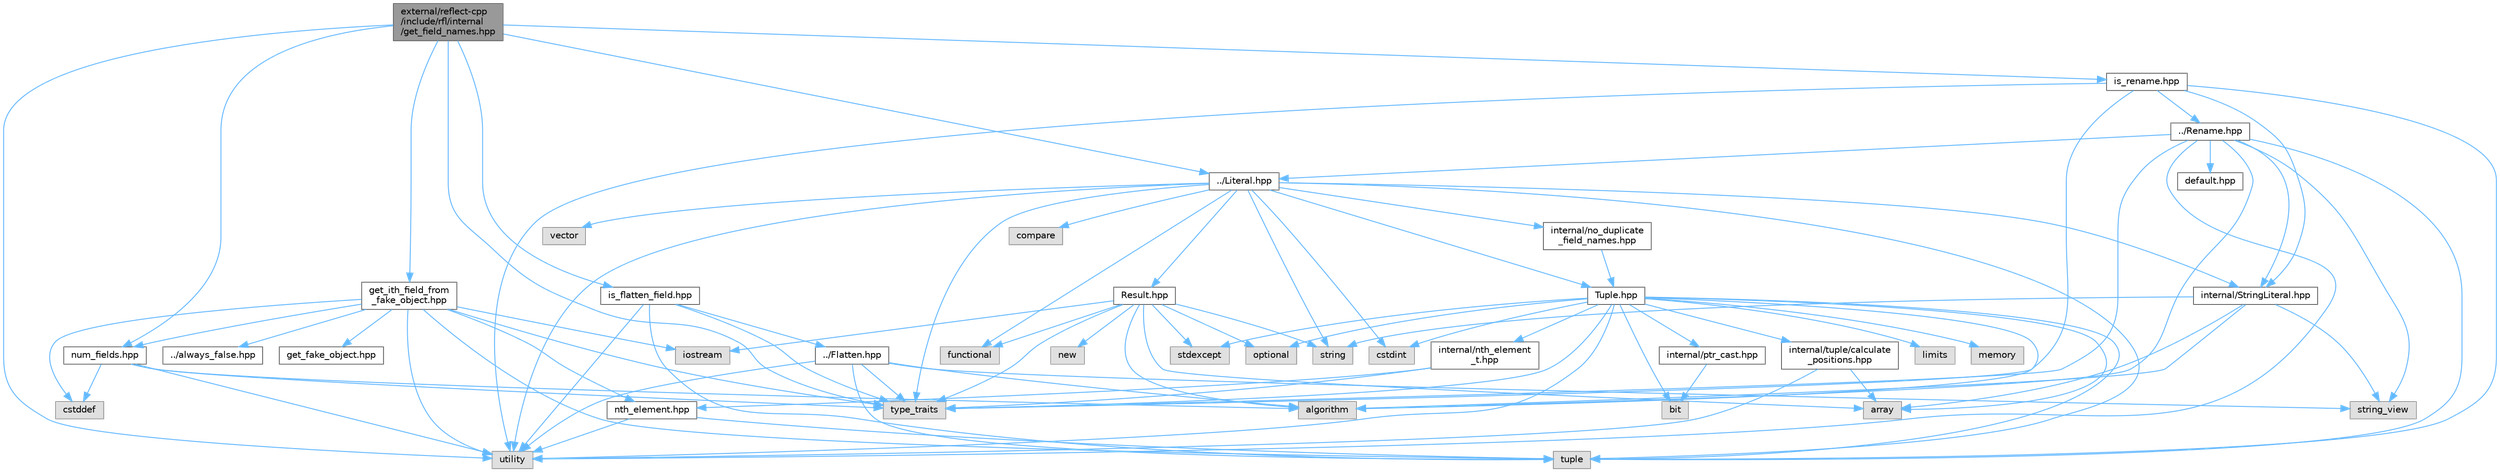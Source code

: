 digraph "external/reflect-cpp/include/rfl/internal/get_field_names.hpp"
{
 // LATEX_PDF_SIZE
  bgcolor="transparent";
  edge [fontname=Helvetica,fontsize=10,labelfontname=Helvetica,labelfontsize=10];
  node [fontname=Helvetica,fontsize=10,shape=box,height=0.2,width=0.4];
  Node1 [id="Node000001",label="external/reflect-cpp\l/include/rfl/internal\l/get_field_names.hpp",height=0.2,width=0.4,color="gray40", fillcolor="grey60", style="filled", fontcolor="black",tooltip=" "];
  Node1 -> Node2 [id="edge90_Node000001_Node000002",color="steelblue1",style="solid",tooltip=" "];
  Node2 [id="Node000002",label="type_traits",height=0.2,width=0.4,color="grey60", fillcolor="#E0E0E0", style="filled",tooltip=" "];
  Node1 -> Node3 [id="edge91_Node000001_Node000003",color="steelblue1",style="solid",tooltip=" "];
  Node3 [id="Node000003",label="utility",height=0.2,width=0.4,color="grey60", fillcolor="#E0E0E0", style="filled",tooltip=" "];
  Node1 -> Node4 [id="edge92_Node000001_Node000004",color="steelblue1",style="solid",tooltip=" "];
  Node4 [id="Node000004",label="../Literal.hpp",height=0.2,width=0.4,color="grey40", fillcolor="white", style="filled",URL="$_literal_8hpp.html",tooltip=" "];
  Node4 -> Node5 [id="edge93_Node000004_Node000005",color="steelblue1",style="solid",tooltip=" "];
  Node5 [id="Node000005",label="compare",height=0.2,width=0.4,color="grey60", fillcolor="#E0E0E0", style="filled",tooltip=" "];
  Node4 -> Node6 [id="edge94_Node000004_Node000006",color="steelblue1",style="solid",tooltip=" "];
  Node6 [id="Node000006",label="cstdint",height=0.2,width=0.4,color="grey60", fillcolor="#E0E0E0", style="filled",tooltip=" "];
  Node4 -> Node7 [id="edge95_Node000004_Node000007",color="steelblue1",style="solid",tooltip=" "];
  Node7 [id="Node000007",label="functional",height=0.2,width=0.4,color="grey60", fillcolor="#E0E0E0", style="filled",tooltip=" "];
  Node4 -> Node8 [id="edge96_Node000004_Node000008",color="steelblue1",style="solid",tooltip=" "];
  Node8 [id="Node000008",label="string",height=0.2,width=0.4,color="grey60", fillcolor="#E0E0E0", style="filled",tooltip=" "];
  Node4 -> Node9 [id="edge97_Node000004_Node000009",color="steelblue1",style="solid",tooltip=" "];
  Node9 [id="Node000009",label="tuple",height=0.2,width=0.4,color="grey60", fillcolor="#E0E0E0", style="filled",tooltip=" "];
  Node4 -> Node2 [id="edge98_Node000004_Node000002",color="steelblue1",style="solid",tooltip=" "];
  Node4 -> Node3 [id="edge99_Node000004_Node000003",color="steelblue1",style="solid",tooltip=" "];
  Node4 -> Node10 [id="edge100_Node000004_Node000010",color="steelblue1",style="solid",tooltip=" "];
  Node10 [id="Node000010",label="vector",height=0.2,width=0.4,color="grey60", fillcolor="#E0E0E0", style="filled",tooltip=" "];
  Node4 -> Node11 [id="edge101_Node000004_Node000011",color="steelblue1",style="solid",tooltip=" "];
  Node11 [id="Node000011",label="Result.hpp",height=0.2,width=0.4,color="grey40", fillcolor="white", style="filled",URL="$_result_8hpp.html",tooltip=" "];
  Node11 -> Node12 [id="edge102_Node000011_Node000012",color="steelblue1",style="solid",tooltip=" "];
  Node12 [id="Node000012",label="algorithm",height=0.2,width=0.4,color="grey60", fillcolor="#E0E0E0", style="filled",tooltip=" "];
  Node11 -> Node13 [id="edge103_Node000011_Node000013",color="steelblue1",style="solid",tooltip=" "];
  Node13 [id="Node000013",label="array",height=0.2,width=0.4,color="grey60", fillcolor="#E0E0E0", style="filled",tooltip=" "];
  Node11 -> Node7 [id="edge104_Node000011_Node000007",color="steelblue1",style="solid",tooltip=" "];
  Node11 -> Node14 [id="edge105_Node000011_Node000014",color="steelblue1",style="solid",tooltip=" "];
  Node14 [id="Node000014",label="iostream",height=0.2,width=0.4,color="grey60", fillcolor="#E0E0E0", style="filled",tooltip=" "];
  Node11 -> Node15 [id="edge106_Node000011_Node000015",color="steelblue1",style="solid",tooltip=" "];
  Node15 [id="Node000015",label="new",height=0.2,width=0.4,color="grey60", fillcolor="#E0E0E0", style="filled",tooltip=" "];
  Node11 -> Node16 [id="edge107_Node000011_Node000016",color="steelblue1",style="solid",tooltip=" "];
  Node16 [id="Node000016",label="optional",height=0.2,width=0.4,color="grey60", fillcolor="#E0E0E0", style="filled",tooltip=" "];
  Node11 -> Node17 [id="edge108_Node000011_Node000017",color="steelblue1",style="solid",tooltip=" "];
  Node17 [id="Node000017",label="stdexcept",height=0.2,width=0.4,color="grey60", fillcolor="#E0E0E0", style="filled",tooltip=" "];
  Node11 -> Node8 [id="edge109_Node000011_Node000008",color="steelblue1",style="solid",tooltip=" "];
  Node11 -> Node2 [id="edge110_Node000011_Node000002",color="steelblue1",style="solid",tooltip=" "];
  Node4 -> Node18 [id="edge111_Node000004_Node000018",color="steelblue1",style="solid",tooltip=" "];
  Node18 [id="Node000018",label="Tuple.hpp",height=0.2,width=0.4,color="grey40", fillcolor="white", style="filled",URL="$_tuple_8hpp.html",tooltip=" "];
  Node18 -> Node12 [id="edge112_Node000018_Node000012",color="steelblue1",style="solid",tooltip=" "];
  Node18 -> Node13 [id="edge113_Node000018_Node000013",color="steelblue1",style="solid",tooltip=" "];
  Node18 -> Node19 [id="edge114_Node000018_Node000019",color="steelblue1",style="solid",tooltip=" "];
  Node19 [id="Node000019",label="bit",height=0.2,width=0.4,color="grey60", fillcolor="#E0E0E0", style="filled",tooltip=" "];
  Node18 -> Node6 [id="edge115_Node000018_Node000006",color="steelblue1",style="solid",tooltip=" "];
  Node18 -> Node20 [id="edge116_Node000018_Node000020",color="steelblue1",style="solid",tooltip=" "];
  Node20 [id="Node000020",label="limits",height=0.2,width=0.4,color="grey60", fillcolor="#E0E0E0", style="filled",tooltip=" "];
  Node18 -> Node21 [id="edge117_Node000018_Node000021",color="steelblue1",style="solid",tooltip=" "];
  Node21 [id="Node000021",label="memory",height=0.2,width=0.4,color="grey60", fillcolor="#E0E0E0", style="filled",tooltip=" "];
  Node18 -> Node16 [id="edge118_Node000018_Node000016",color="steelblue1",style="solid",tooltip=" "];
  Node18 -> Node17 [id="edge119_Node000018_Node000017",color="steelblue1",style="solid",tooltip=" "];
  Node18 -> Node9 [id="edge120_Node000018_Node000009",color="steelblue1",style="solid",tooltip=" "];
  Node18 -> Node2 [id="edge121_Node000018_Node000002",color="steelblue1",style="solid",tooltip=" "];
  Node18 -> Node3 [id="edge122_Node000018_Node000003",color="steelblue1",style="solid",tooltip=" "];
  Node18 -> Node22 [id="edge123_Node000018_Node000022",color="steelblue1",style="solid",tooltip=" "];
  Node22 [id="Node000022",label="internal/nth_element\l_t.hpp",height=0.2,width=0.4,color="grey40", fillcolor="white", style="filled",URL="$nth__element__t_8hpp.html",tooltip=" "];
  Node22 -> Node2 [id="edge124_Node000022_Node000002",color="steelblue1",style="solid",tooltip=" "];
  Node22 -> Node23 [id="edge125_Node000022_Node000023",color="steelblue1",style="solid",tooltip=" "];
  Node23 [id="Node000023",label="nth_element.hpp",height=0.2,width=0.4,color="grey40", fillcolor="white", style="filled",URL="$nth__element_8hpp.html",tooltip=" "];
  Node23 -> Node9 [id="edge126_Node000023_Node000009",color="steelblue1",style="solid",tooltip=" "];
  Node23 -> Node3 [id="edge127_Node000023_Node000003",color="steelblue1",style="solid",tooltip=" "];
  Node18 -> Node24 [id="edge128_Node000018_Node000024",color="steelblue1",style="solid",tooltip=" "];
  Node24 [id="Node000024",label="internal/ptr_cast.hpp",height=0.2,width=0.4,color="grey40", fillcolor="white", style="filled",URL="$ptr__cast_8hpp.html",tooltip=" "];
  Node24 -> Node19 [id="edge129_Node000024_Node000019",color="steelblue1",style="solid",tooltip=" "];
  Node18 -> Node25 [id="edge130_Node000018_Node000025",color="steelblue1",style="solid",tooltip=" "];
  Node25 [id="Node000025",label="internal/tuple/calculate\l_positions.hpp",height=0.2,width=0.4,color="grey40", fillcolor="white", style="filled",URL="$calculate__positions_8hpp.html",tooltip=" "];
  Node25 -> Node13 [id="edge131_Node000025_Node000013",color="steelblue1",style="solid",tooltip=" "];
  Node25 -> Node3 [id="edge132_Node000025_Node000003",color="steelblue1",style="solid",tooltip=" "];
  Node4 -> Node26 [id="edge133_Node000004_Node000026",color="steelblue1",style="solid",tooltip=" "];
  Node26 [id="Node000026",label="internal/StringLiteral.hpp",height=0.2,width=0.4,color="grey40", fillcolor="white", style="filled",URL="$_string_literal_8hpp.html",tooltip=" "];
  Node26 -> Node12 [id="edge134_Node000026_Node000012",color="steelblue1",style="solid",tooltip=" "];
  Node26 -> Node13 [id="edge135_Node000026_Node000013",color="steelblue1",style="solid",tooltip=" "];
  Node26 -> Node8 [id="edge136_Node000026_Node000008",color="steelblue1",style="solid",tooltip=" "];
  Node26 -> Node27 [id="edge137_Node000026_Node000027",color="steelblue1",style="solid",tooltip=" "];
  Node27 [id="Node000027",label="string_view",height=0.2,width=0.4,color="grey60", fillcolor="#E0E0E0", style="filled",tooltip=" "];
  Node4 -> Node28 [id="edge138_Node000004_Node000028",color="steelblue1",style="solid",tooltip=" "];
  Node28 [id="Node000028",label="internal/no_duplicate\l_field_names.hpp",height=0.2,width=0.4,color="grey40", fillcolor="white", style="filled",URL="$no__duplicate__field__names_8hpp.html",tooltip=" "];
  Node28 -> Node18 [id="edge139_Node000028_Node000018",color="steelblue1",style="solid",tooltip=" "];
  Node1 -> Node29 [id="edge140_Node000001_Node000029",color="steelblue1",style="solid",tooltip=" "];
  Node29 [id="Node000029",label="get_ith_field_from\l_fake_object.hpp",height=0.2,width=0.4,color="grey40", fillcolor="white", style="filled",URL="$get__ith__field__from__fake__object_8hpp.html",tooltip=" "];
  Node29 -> Node30 [id="edge141_Node000029_Node000030",color="steelblue1",style="solid",tooltip=" "];
  Node30 [id="Node000030",label="cstddef",height=0.2,width=0.4,color="grey60", fillcolor="#E0E0E0", style="filled",tooltip=" "];
  Node29 -> Node14 [id="edge142_Node000029_Node000014",color="steelblue1",style="solid",tooltip=" "];
  Node29 -> Node9 [id="edge143_Node000029_Node000009",color="steelblue1",style="solid",tooltip=" "];
  Node29 -> Node2 [id="edge144_Node000029_Node000002",color="steelblue1",style="solid",tooltip=" "];
  Node29 -> Node3 [id="edge145_Node000029_Node000003",color="steelblue1",style="solid",tooltip=" "];
  Node29 -> Node31 [id="edge146_Node000029_Node000031",color="steelblue1",style="solid",tooltip=" "];
  Node31 [id="Node000031",label="../always_false.hpp",height=0.2,width=0.4,color="grey40", fillcolor="white", style="filled",URL="$always__false_8hpp.html",tooltip=" "];
  Node29 -> Node32 [id="edge147_Node000029_Node000032",color="steelblue1",style="solid",tooltip=" "];
  Node32 [id="Node000032",label="get_fake_object.hpp",height=0.2,width=0.4,color="grey40", fillcolor="white", style="filled",URL="$get__fake__object_8hpp.html",tooltip=" "];
  Node29 -> Node23 [id="edge148_Node000029_Node000023",color="steelblue1",style="solid",tooltip=" "];
  Node29 -> Node33 [id="edge149_Node000029_Node000033",color="steelblue1",style="solid",tooltip=" "];
  Node33 [id="Node000033",label="num_fields.hpp",height=0.2,width=0.4,color="grey40", fillcolor="white", style="filled",URL="$num__fields_8hpp.html",tooltip=" "];
  Node33 -> Node12 [id="edge150_Node000033_Node000012",color="steelblue1",style="solid",tooltip=" "];
  Node33 -> Node30 [id="edge151_Node000033_Node000030",color="steelblue1",style="solid",tooltip=" "];
  Node33 -> Node2 [id="edge152_Node000033_Node000002",color="steelblue1",style="solid",tooltip=" "];
  Node33 -> Node3 [id="edge153_Node000033_Node000003",color="steelblue1",style="solid",tooltip=" "];
  Node1 -> Node34 [id="edge154_Node000001_Node000034",color="steelblue1",style="solid",tooltip=" "];
  Node34 [id="Node000034",label="is_flatten_field.hpp",height=0.2,width=0.4,color="grey40", fillcolor="white", style="filled",URL="$is__flatten__field_8hpp.html",tooltip=" "];
  Node34 -> Node9 [id="edge155_Node000034_Node000009",color="steelblue1",style="solid",tooltip=" "];
  Node34 -> Node2 [id="edge156_Node000034_Node000002",color="steelblue1",style="solid",tooltip=" "];
  Node34 -> Node3 [id="edge157_Node000034_Node000003",color="steelblue1",style="solid",tooltip=" "];
  Node34 -> Node35 [id="edge158_Node000034_Node000035",color="steelblue1",style="solid",tooltip=" "];
  Node35 [id="Node000035",label="../Flatten.hpp",height=0.2,width=0.4,color="grey40", fillcolor="white", style="filled",URL="$_flatten_8hpp.html",tooltip=" "];
  Node35 -> Node12 [id="edge159_Node000035_Node000012",color="steelblue1",style="solid",tooltip=" "];
  Node35 -> Node27 [id="edge160_Node000035_Node000027",color="steelblue1",style="solid",tooltip=" "];
  Node35 -> Node9 [id="edge161_Node000035_Node000009",color="steelblue1",style="solid",tooltip=" "];
  Node35 -> Node2 [id="edge162_Node000035_Node000002",color="steelblue1",style="solid",tooltip=" "];
  Node35 -> Node3 [id="edge163_Node000035_Node000003",color="steelblue1",style="solid",tooltip=" "];
  Node1 -> Node36 [id="edge164_Node000001_Node000036",color="steelblue1",style="solid",tooltip=" "];
  Node36 [id="Node000036",label="is_rename.hpp",height=0.2,width=0.4,color="grey40", fillcolor="white", style="filled",URL="$is__rename_8hpp.html",tooltip=" "];
  Node36 -> Node9 [id="edge165_Node000036_Node000009",color="steelblue1",style="solid",tooltip=" "];
  Node36 -> Node2 [id="edge166_Node000036_Node000002",color="steelblue1",style="solid",tooltip=" "];
  Node36 -> Node3 [id="edge167_Node000036_Node000003",color="steelblue1",style="solid",tooltip=" "];
  Node36 -> Node37 [id="edge168_Node000036_Node000037",color="steelblue1",style="solid",tooltip=" "];
  Node37 [id="Node000037",label="../Rename.hpp",height=0.2,width=0.4,color="grey40", fillcolor="white", style="filled",URL="$_rename_8hpp.html",tooltip=" "];
  Node37 -> Node12 [id="edge169_Node000037_Node000012",color="steelblue1",style="solid",tooltip=" "];
  Node37 -> Node27 [id="edge170_Node000037_Node000027",color="steelblue1",style="solid",tooltip=" "];
  Node37 -> Node9 [id="edge171_Node000037_Node000009",color="steelblue1",style="solid",tooltip=" "];
  Node37 -> Node2 [id="edge172_Node000037_Node000002",color="steelblue1",style="solid",tooltip=" "];
  Node37 -> Node3 [id="edge173_Node000037_Node000003",color="steelblue1",style="solid",tooltip=" "];
  Node37 -> Node4 [id="edge174_Node000037_Node000004",color="steelblue1",style="solid",tooltip=" "];
  Node37 -> Node38 [id="edge175_Node000037_Node000038",color="steelblue1",style="solid",tooltip=" "];
  Node38 [id="Node000038",label="default.hpp",height=0.2,width=0.4,color="grey40", fillcolor="white", style="filled",URL="$default_8hpp.html",tooltip=" "];
  Node37 -> Node26 [id="edge176_Node000037_Node000026",color="steelblue1",style="solid",tooltip=" "];
  Node36 -> Node26 [id="edge177_Node000036_Node000026",color="steelblue1",style="solid",tooltip=" "];
  Node1 -> Node33 [id="edge178_Node000001_Node000033",color="steelblue1",style="solid",tooltip=" "];
}
